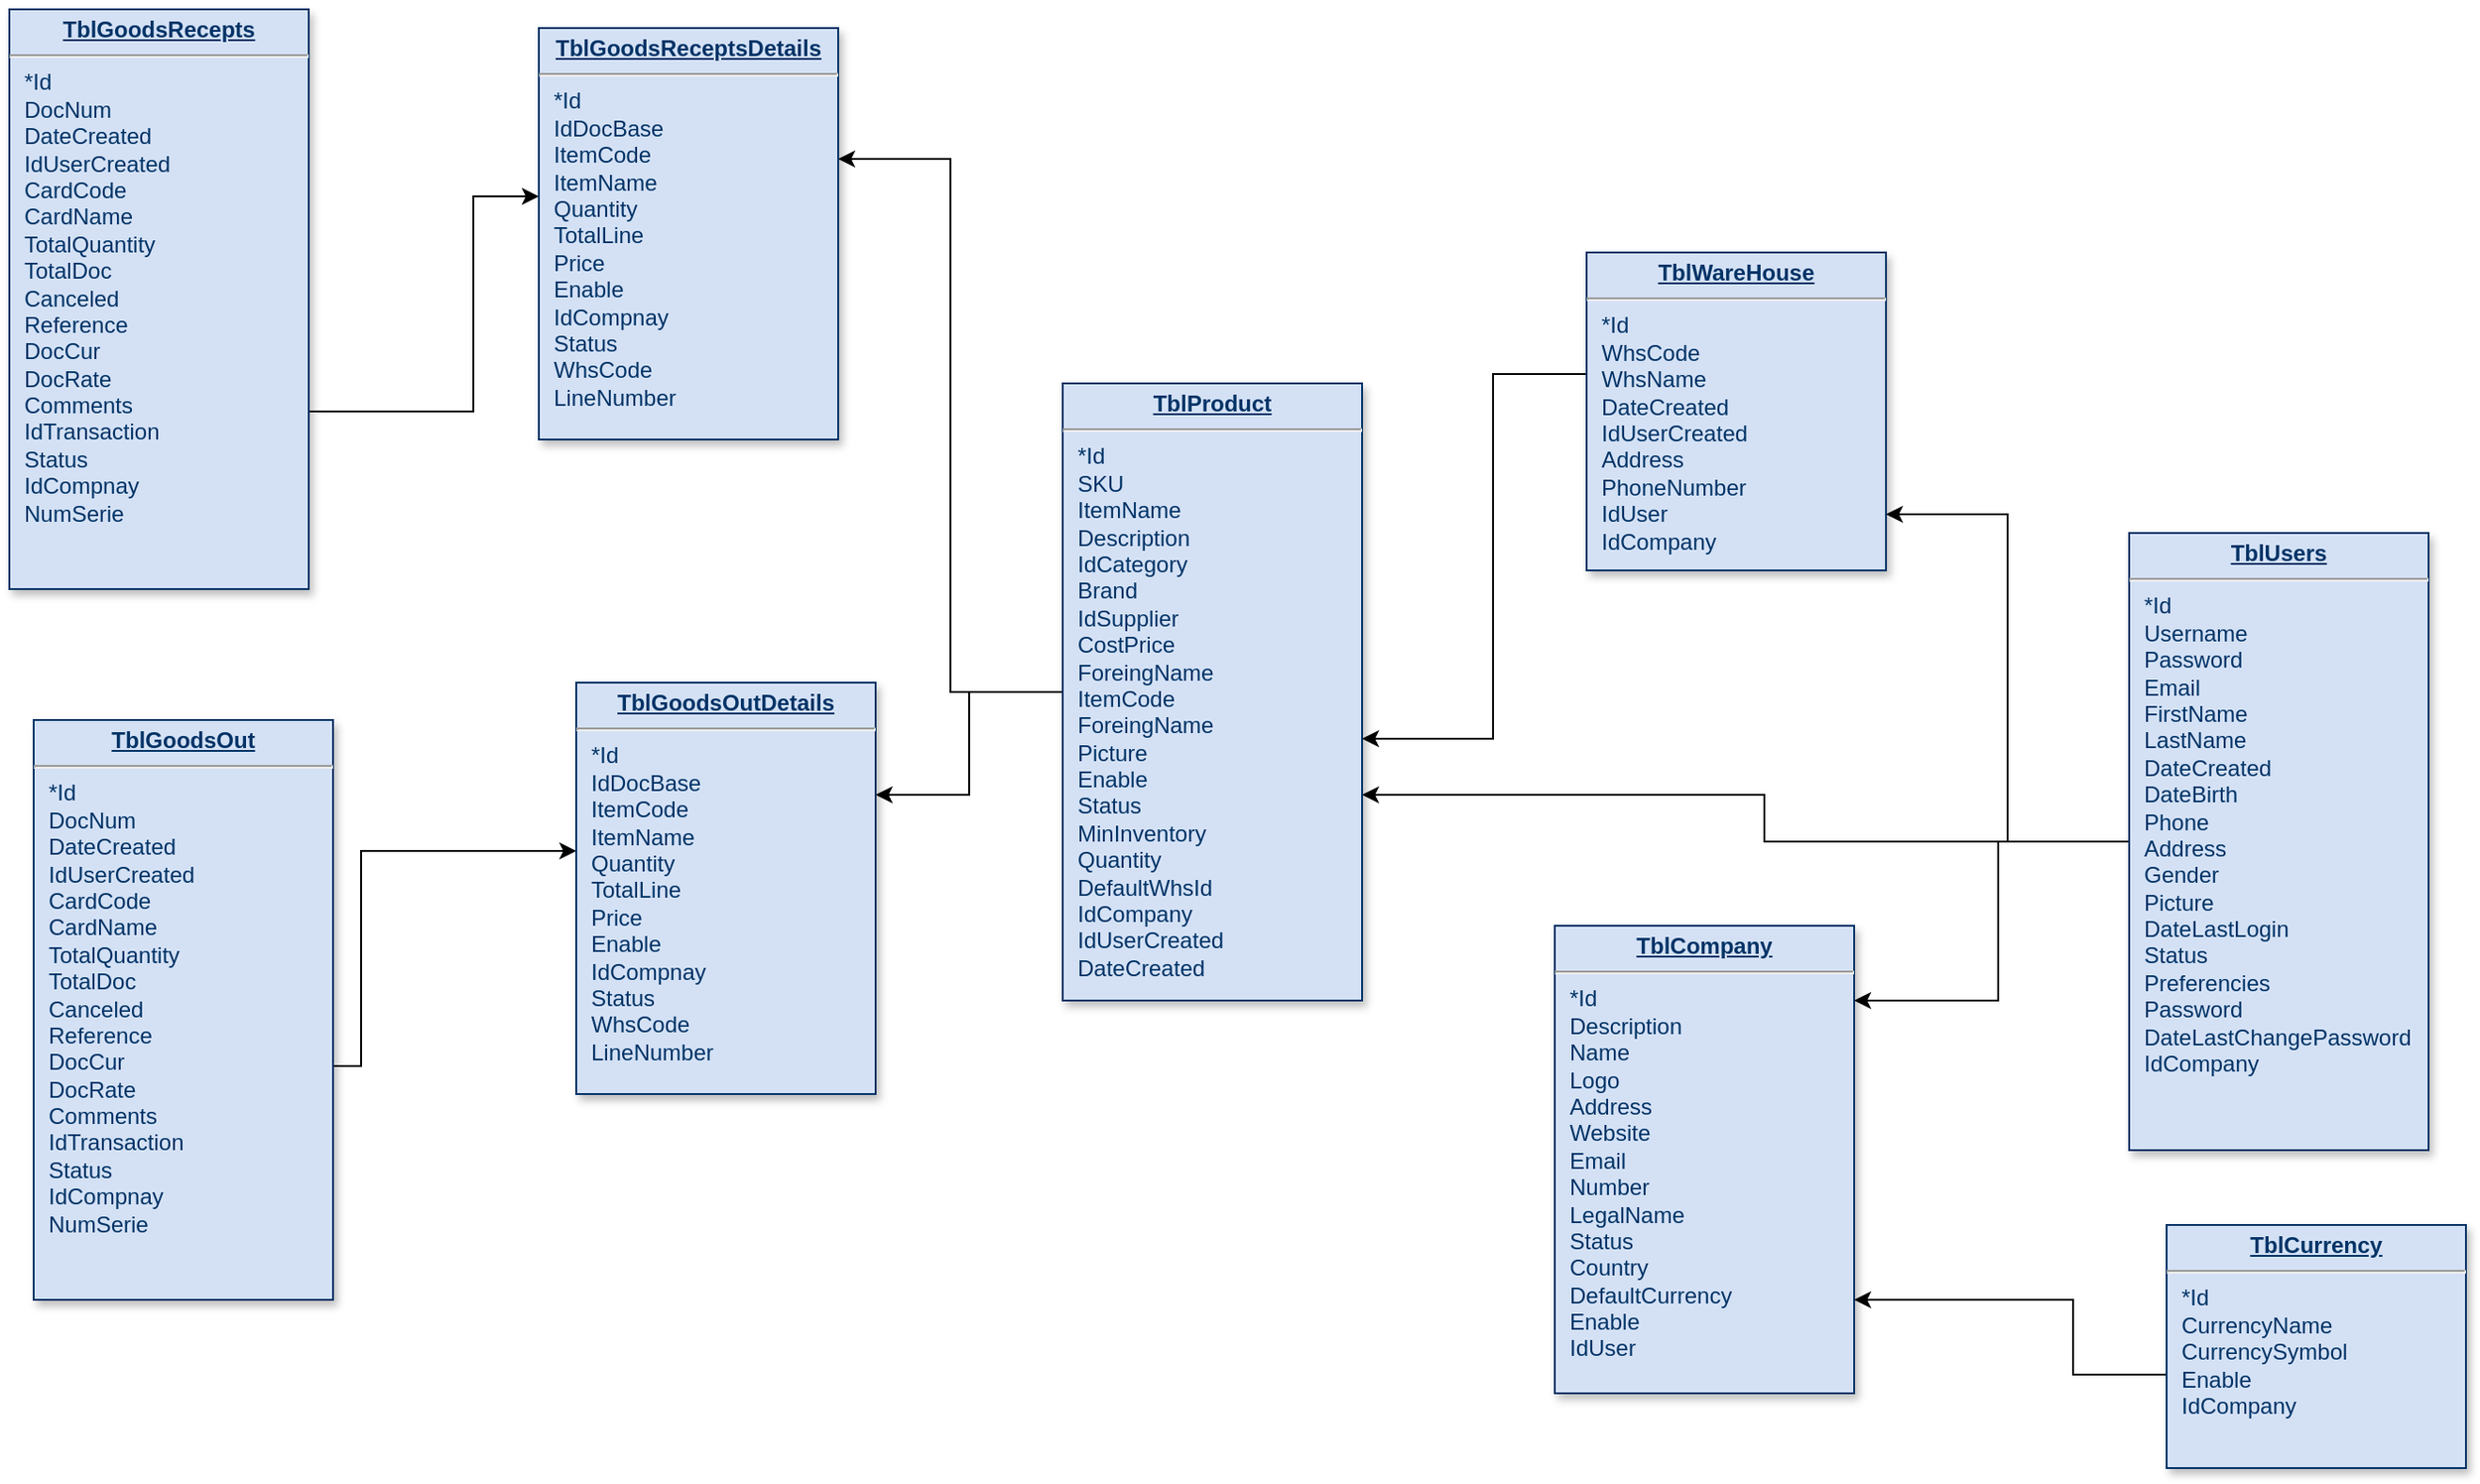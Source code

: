 <mxfile version="21.7.5" type="github">
  <diagram name="Page-1" id="efa7a0a1-bf9b-a30e-e6df-94a7791c09e9">
    <mxGraphModel dx="2021" dy="1821" grid="1" gridSize="10" guides="1" tooltips="1" connect="1" arrows="1" fold="1" page="1" pageScale="1" pageWidth="826" pageHeight="1169" background="none" math="0" shadow="0">
      <root>
        <mxCell id="0" />
        <mxCell id="1" parent="0" />
        <mxCell id="23" value="&lt;p style=&quot;margin: 0px; margin-top: 4px; text-align: center; text-decoration: underline;&quot;&gt;&lt;b&gt;TblCompany&lt;/b&gt;&lt;/p&gt;&lt;hr&gt;&lt;p style=&quot;margin: 0px; margin-left: 8px;&quot;&gt;*Id&lt;/p&gt;&lt;p style=&quot;margin: 0px; margin-left: 8px;&quot;&gt;Description&lt;/p&gt;&lt;p style=&quot;margin: 0px; margin-left: 8px;&quot;&gt;Name&lt;/p&gt;&lt;p style=&quot;margin: 0px; margin-left: 8px;&quot;&gt;Logo&lt;/p&gt;&lt;p style=&quot;margin: 0px; margin-left: 8px;&quot;&gt;Address&lt;/p&gt;&lt;p style=&quot;margin: 0px; margin-left: 8px;&quot;&gt;Website&lt;/p&gt;&lt;p style=&quot;margin: 0px; margin-left: 8px;&quot;&gt;Email&lt;/p&gt;&lt;p style=&quot;margin: 0px; margin-left: 8px;&quot;&gt;Number&lt;/p&gt;&lt;p style=&quot;margin: 0px; margin-left: 8px;&quot;&gt;LegalName&lt;/p&gt;&lt;p style=&quot;margin: 0px; margin-left: 8px;&quot;&gt;Status&lt;/p&gt;&lt;p style=&quot;margin: 0px; margin-left: 8px;&quot;&gt;Country&lt;/p&gt;&lt;p style=&quot;margin: 0px; margin-left: 8px;&quot;&gt;DefaultCurrency&lt;/p&gt;&lt;p style=&quot;margin: 0px; margin-left: 8px;&quot;&gt;Enable&lt;/p&gt;&lt;p style=&quot;margin: 0px; margin-left: 8px;&quot;&gt;IdUser&lt;/p&gt;&lt;p style=&quot;margin: 0px; margin-left: 8px;&quot;&gt;&lt;br&gt;&lt;/p&gt;&lt;p style=&quot;margin: 0px; margin-left: 8px;&quot;&gt;&lt;br&gt;&lt;/p&gt;" style="verticalAlign=top;align=left;overflow=fill;fontSize=12;fontFamily=Helvetica;html=1;strokeColor=#003366;shadow=1;fillColor=#D4E1F5;fontColor=#003366" parent="1" vertex="1">
          <mxGeometry x="253" y="30" width="160" height="250" as="geometry" />
        </mxCell>
        <mxCell id="meK2owdiH_e1hRAQddtT-117" style="edgeStyle=orthogonalEdgeStyle;rounded=0;orthogonalLoop=1;jettySize=auto;html=1;" edge="1" parent="1" source="meK2owdiH_e1hRAQddtT-115" target="23">
          <mxGeometry relative="1" as="geometry">
            <mxPoint x="430" y="320" as="targetPoint" />
            <Array as="points">
              <mxPoint x="530" y="270" />
              <mxPoint x="530" y="230" />
            </Array>
          </mxGeometry>
        </mxCell>
        <mxCell id="meK2owdiH_e1hRAQddtT-115" value="&lt;p style=&quot;margin: 0px; margin-top: 4px; text-align: center; text-decoration: underline;&quot;&gt;&lt;b&gt;TblCurrency&lt;/b&gt;&lt;/p&gt;&lt;hr&gt;&lt;p style=&quot;margin: 0px; margin-left: 8px;&quot;&gt;*Id&lt;/p&gt;&lt;p style=&quot;margin: 0px; margin-left: 8px;&quot;&gt;CurrencyName&lt;/p&gt;&lt;p style=&quot;margin: 0px; margin-left: 8px;&quot;&gt;CurrencySymbol&lt;/p&gt;&lt;p style=&quot;margin: 0px; margin-left: 8px;&quot;&gt;Enable&lt;/p&gt;&lt;p style=&quot;margin: 0px; margin-left: 8px;&quot;&gt;IdCompany&lt;/p&gt;&lt;p style=&quot;margin: 0px; margin-left: 8px;&quot;&gt;&lt;br&gt;&lt;/p&gt;&lt;p style=&quot;margin: 0px; margin-left: 8px;&quot;&gt;&lt;br&gt;&lt;/p&gt;&lt;p style=&quot;margin: 0px; margin-left: 8px;&quot;&gt;&lt;br&gt;&lt;/p&gt;" style="verticalAlign=top;align=left;overflow=fill;fontSize=12;fontFamily=Helvetica;html=1;strokeColor=#003366;shadow=1;fillColor=#D4E1F5;fontColor=#003366" vertex="1" parent="1">
          <mxGeometry x="580" y="190" width="160" height="130" as="geometry" />
        </mxCell>
        <mxCell id="meK2owdiH_e1hRAQddtT-120" style="edgeStyle=orthogonalEdgeStyle;rounded=0;orthogonalLoop=1;jettySize=auto;html=1;" edge="1" parent="1" source="meK2owdiH_e1hRAQddtT-118" target="23">
          <mxGeometry relative="1" as="geometry">
            <Array as="points">
              <mxPoint x="490" y="-15" />
              <mxPoint x="490" y="70" />
            </Array>
          </mxGeometry>
        </mxCell>
        <mxCell id="meK2owdiH_e1hRAQddtT-124" style="edgeStyle=orthogonalEdgeStyle;rounded=0;orthogonalLoop=1;jettySize=auto;html=1;" edge="1" parent="1" source="meK2owdiH_e1hRAQddtT-118" target="meK2owdiH_e1hRAQddtT-122">
          <mxGeometry relative="1" as="geometry">
            <Array as="points">
              <mxPoint x="495" y="-15" />
              <mxPoint x="495" y="-190" />
            </Array>
          </mxGeometry>
        </mxCell>
        <mxCell id="meK2owdiH_e1hRAQddtT-125" style="edgeStyle=orthogonalEdgeStyle;rounded=0;orthogonalLoop=1;jettySize=auto;html=1;" edge="1" parent="1" source="meK2owdiH_e1hRAQddtT-118" target="meK2owdiH_e1hRAQddtT-121">
          <mxGeometry relative="1" as="geometry">
            <Array as="points">
              <mxPoint x="365" y="-15" />
              <mxPoint x="365" y="-40" />
            </Array>
          </mxGeometry>
        </mxCell>
        <mxCell id="meK2owdiH_e1hRAQddtT-118" value="&lt;p style=&quot;margin: 0px; margin-top: 4px; text-align: center; text-decoration: underline;&quot;&gt;&lt;b&gt;TblUsers&lt;/b&gt;&lt;/p&gt;&lt;hr&gt;&lt;p style=&quot;margin: 0px; margin-left: 8px;&quot;&gt;*Id&lt;/p&gt;&lt;p style=&quot;margin: 0px; margin-left: 8px;&quot;&gt;Username&lt;/p&gt;&lt;p style=&quot;margin: 0px; margin-left: 8px;&quot;&gt;Password&lt;/p&gt;&lt;p style=&quot;margin: 0px; margin-left: 8px;&quot;&gt;Email&lt;/p&gt;&lt;p style=&quot;margin: 0px; margin-left: 8px;&quot;&gt;FirstName&lt;/p&gt;&lt;p style=&quot;margin: 0px; margin-left: 8px;&quot;&gt;LastName&lt;/p&gt;&lt;p style=&quot;margin: 0px; margin-left: 8px;&quot;&gt;DateCreated&lt;/p&gt;&lt;p style=&quot;margin: 0px; margin-left: 8px;&quot;&gt;DateBirth&lt;/p&gt;&lt;p style=&quot;margin: 0px; margin-left: 8px;&quot;&gt;Phone&lt;/p&gt;&lt;p style=&quot;margin: 0px; margin-left: 8px;&quot;&gt;Address&lt;/p&gt;&lt;p style=&quot;margin: 0px; margin-left: 8px;&quot;&gt;Gender&lt;/p&gt;&lt;p style=&quot;margin: 0px; margin-left: 8px;&quot;&gt;Picture&lt;/p&gt;&lt;p style=&quot;margin: 0px; margin-left: 8px;&quot;&gt;DateLastLogin&lt;/p&gt;&lt;p style=&quot;margin: 0px; margin-left: 8px;&quot;&gt;Status&lt;/p&gt;&lt;p style=&quot;margin: 0px; margin-left: 8px;&quot;&gt;Preferencies&lt;/p&gt;&lt;p style=&quot;margin: 0px; margin-left: 8px;&quot;&gt;Password&lt;/p&gt;&lt;p style=&quot;margin: 0px; margin-left: 8px;&quot;&gt;DateLastChangePassword&lt;/p&gt;&lt;p style=&quot;margin: 0px; margin-left: 8px;&quot;&gt;IdCompany&lt;/p&gt;&lt;p style=&quot;margin: 0px; margin-left: 8px;&quot;&gt;&lt;br&gt;&lt;/p&gt;&lt;p style=&quot;margin: 0px; margin-left: 8px;&quot;&gt;&lt;br&gt;&lt;/p&gt;" style="verticalAlign=top;align=left;overflow=fill;fontSize=12;fontFamily=Helvetica;html=1;strokeColor=#003366;shadow=1;fillColor=#D4E1F5;fontColor=#003366" vertex="1" parent="1">
          <mxGeometry x="560" y="-180" width="160" height="330" as="geometry" />
        </mxCell>
        <mxCell id="meK2owdiH_e1hRAQddtT-133" style="edgeStyle=orthogonalEdgeStyle;rounded=0;orthogonalLoop=1;jettySize=auto;html=1;" edge="1" parent="1" source="meK2owdiH_e1hRAQddtT-121" target="meK2owdiH_e1hRAQddtT-132">
          <mxGeometry relative="1" as="geometry">
            <Array as="points">
              <mxPoint x="-60" y="-95" />
              <mxPoint x="-60" y="-40" />
            </Array>
          </mxGeometry>
        </mxCell>
        <mxCell id="meK2owdiH_e1hRAQddtT-134" style="edgeStyle=orthogonalEdgeStyle;rounded=0;orthogonalLoop=1;jettySize=auto;html=1;" edge="1" parent="1" source="meK2owdiH_e1hRAQddtT-121" target="meK2owdiH_e1hRAQddtT-127">
          <mxGeometry relative="1" as="geometry">
            <Array as="points">
              <mxPoint x="-70" y="-95" />
              <mxPoint x="-70" y="-380" />
            </Array>
          </mxGeometry>
        </mxCell>
        <mxCell id="meK2owdiH_e1hRAQddtT-121" value="&lt;p style=&quot;margin: 0px; margin-top: 4px; text-align: center; text-decoration: underline;&quot;&gt;&lt;b&gt;TblProduct&lt;/b&gt;&lt;/p&gt;&lt;hr&gt;&lt;p style=&quot;margin: 0px; margin-left: 8px;&quot;&gt;*Id&lt;/p&gt;&lt;p style=&quot;margin: 0px; margin-left: 8px;&quot;&gt;SKU&lt;/p&gt;&lt;p style=&quot;margin: 0px; margin-left: 8px;&quot;&gt;ItemName&lt;/p&gt;&lt;p style=&quot;margin: 0px; margin-left: 8px;&quot;&gt;Description&lt;/p&gt;&lt;p style=&quot;margin: 0px; margin-left: 8px;&quot;&gt;IdCategory&lt;/p&gt;&lt;p style=&quot;margin: 0px; margin-left: 8px;&quot;&gt;Brand&lt;/p&gt;&lt;p style=&quot;margin: 0px; margin-left: 8px;&quot;&gt;IdSupplier&lt;/p&gt;&lt;p style=&quot;margin: 0px; margin-left: 8px;&quot;&gt;CostPrice&lt;/p&gt;&lt;p style=&quot;margin: 0px; margin-left: 8px;&quot;&gt;ForeingName&lt;/p&gt;&lt;p style=&quot;margin: 0px; margin-left: 8px;&quot;&gt;ItemCode&lt;/p&gt;&lt;p style=&quot;margin: 0px; margin-left: 8px;&quot;&gt;ForeingName&lt;/p&gt;&lt;p style=&quot;margin: 0px; margin-left: 8px;&quot;&gt;Picture&lt;/p&gt;&lt;p style=&quot;margin: 0px; margin-left: 8px;&quot;&gt;Enable&lt;/p&gt;&lt;p style=&quot;margin: 0px; margin-left: 8px;&quot;&gt;Status&lt;/p&gt;&lt;p style=&quot;margin: 0px; margin-left: 8px;&quot;&gt;MinInventory&lt;/p&gt;&lt;p style=&quot;margin: 0px; margin-left: 8px;&quot;&gt;Quantity&lt;/p&gt;&lt;p style=&quot;margin: 0px; margin-left: 8px;&quot;&gt;DefaultWhsId&lt;/p&gt;&lt;p style=&quot;margin: 0px; margin-left: 8px;&quot;&gt;IdCompany&lt;/p&gt;&lt;p style=&quot;margin: 0px; margin-left: 8px;&quot;&gt;IdUserCreated&lt;/p&gt;&lt;p style=&quot;margin: 0px; margin-left: 8px;&quot;&gt;DateCreated&lt;/p&gt;&lt;p style=&quot;margin: 0px; margin-left: 8px;&quot;&gt;&lt;br&gt;&lt;/p&gt;&lt;p style=&quot;margin: 0px; margin-left: 8px;&quot;&gt;&lt;br&gt;&lt;/p&gt;" style="verticalAlign=top;align=left;overflow=fill;fontSize=12;fontFamily=Helvetica;html=1;strokeColor=#003366;shadow=1;fillColor=#D4E1F5;fontColor=#003366" vertex="1" parent="1">
          <mxGeometry x="-10" y="-260" width="160" height="330" as="geometry" />
        </mxCell>
        <mxCell id="meK2owdiH_e1hRAQddtT-123" style="edgeStyle=orthogonalEdgeStyle;rounded=0;orthogonalLoop=1;jettySize=auto;html=1;" edge="1" parent="1" source="meK2owdiH_e1hRAQddtT-122" target="meK2owdiH_e1hRAQddtT-121">
          <mxGeometry relative="1" as="geometry">
            <Array as="points">
              <mxPoint x="220" y="-265" />
              <mxPoint x="220" y="-70" />
            </Array>
          </mxGeometry>
        </mxCell>
        <mxCell id="meK2owdiH_e1hRAQddtT-122" value="&lt;p style=&quot;margin: 0px; margin-top: 4px; text-align: center; text-decoration: underline;&quot;&gt;&lt;b&gt;TblWareHouse&lt;/b&gt;&lt;/p&gt;&lt;hr&gt;&lt;p style=&quot;margin: 0px; margin-left: 8px;&quot;&gt;*Id&lt;/p&gt;&lt;p style=&quot;margin: 0px; margin-left: 8px;&quot;&gt;WhsCode&lt;/p&gt;&lt;p style=&quot;margin: 0px; margin-left: 8px;&quot;&gt;WhsName&lt;br&gt;&lt;/p&gt;&lt;p style=&quot;margin: 0px; margin-left: 8px;&quot;&gt;DateCreated&lt;/p&gt;&lt;p style=&quot;margin: 0px; margin-left: 8px;&quot;&gt;IdUserCreated&lt;/p&gt;&lt;p style=&quot;margin: 0px; margin-left: 8px;&quot;&gt;Address&lt;/p&gt;&lt;p style=&quot;margin: 0px; margin-left: 8px;&quot;&gt;PhoneNumber&lt;/p&gt;&lt;p style=&quot;margin: 0px; margin-left: 8px;&quot;&gt;IdUser&lt;/p&gt;&lt;p style=&quot;margin: 0px; margin-left: 8px;&quot;&gt;IdCompany&lt;/p&gt;" style="verticalAlign=top;align=left;overflow=fill;fontSize=12;fontFamily=Helvetica;html=1;strokeColor=#003366;shadow=1;fillColor=#D4E1F5;fontColor=#003366" vertex="1" parent="1">
          <mxGeometry x="270" y="-330" width="160" height="170" as="geometry" />
        </mxCell>
        <mxCell id="meK2owdiH_e1hRAQddtT-128" style="edgeStyle=orthogonalEdgeStyle;rounded=0;orthogonalLoop=1;jettySize=auto;html=1;" edge="1" parent="1" source="meK2owdiH_e1hRAQddtT-126" target="meK2owdiH_e1hRAQddtT-127">
          <mxGeometry relative="1" as="geometry">
            <Array as="points">
              <mxPoint x="-325" y="-245" />
              <mxPoint x="-325" y="-360" />
            </Array>
          </mxGeometry>
        </mxCell>
        <mxCell id="meK2owdiH_e1hRAQddtT-126" value="&lt;p style=&quot;margin: 0px; margin-top: 4px; text-align: center; text-decoration: underline;&quot;&gt;&lt;b&gt;TblGoodsRecepts&lt;/b&gt;&lt;/p&gt;&lt;hr&gt;&lt;p style=&quot;margin: 0px; margin-left: 8px;&quot;&gt;*Id&lt;/p&gt;&lt;p style=&quot;margin: 0px; margin-left: 8px;&quot;&gt;DocNum&lt;/p&gt;&lt;p style=&quot;margin: 0px; margin-left: 8px;&quot;&gt;DateCreated&lt;/p&gt;&lt;p style=&quot;margin: 0px; margin-left: 8px;&quot;&gt;IdUserCreated&lt;/p&gt;&lt;p style=&quot;margin: 0px; margin-left: 8px;&quot;&gt;CardCode&lt;/p&gt;&lt;p style=&quot;margin: 0px; margin-left: 8px;&quot;&gt;CardName&lt;/p&gt;&lt;p style=&quot;margin: 0px; margin-left: 8px;&quot;&gt;TotalQuantity&lt;/p&gt;&lt;p style=&quot;margin: 0px; margin-left: 8px;&quot;&gt;TotalDoc&lt;/p&gt;&lt;p style=&quot;margin: 0px; margin-left: 8px;&quot;&gt;Canceled&lt;/p&gt;&lt;p style=&quot;margin: 0px; margin-left: 8px;&quot;&gt;Reference&lt;/p&gt;&lt;p style=&quot;margin: 0px; margin-left: 8px;&quot;&gt;DocCur&lt;/p&gt;&lt;p style=&quot;margin: 0px; margin-left: 8px;&quot;&gt;DocRate&lt;/p&gt;&lt;p style=&quot;margin: 0px; margin-left: 8px;&quot;&gt;Comments&lt;/p&gt;&lt;p style=&quot;margin: 0px; margin-left: 8px;&quot;&gt;IdTransaction&lt;/p&gt;&lt;p style=&quot;margin: 0px; margin-left: 8px;&quot;&gt;Status&lt;/p&gt;&lt;p style=&quot;margin: 0px; margin-left: 8px;&quot;&gt;IdCompnay&lt;br&gt;&lt;/p&gt;&lt;p style=&quot;margin: 0px; margin-left: 8px;&quot;&gt;NumSerie&lt;/p&gt;&lt;p style=&quot;margin: 0px; margin-left: 8px;&quot;&gt;&lt;br&gt;&lt;/p&gt;" style="verticalAlign=top;align=left;overflow=fill;fontSize=12;fontFamily=Helvetica;html=1;strokeColor=#003366;shadow=1;fillColor=#D4E1F5;fontColor=#003366" vertex="1" parent="1">
          <mxGeometry x="-573" y="-460" width="160" height="310" as="geometry" />
        </mxCell>
        <mxCell id="meK2owdiH_e1hRAQddtT-127" value="&lt;p style=&quot;margin: 0px; margin-top: 4px; text-align: center; text-decoration: underline;&quot;&gt;&lt;b&gt;TblGoodsReceptsDetails&lt;/b&gt;&lt;/p&gt;&lt;hr&gt;&lt;p style=&quot;margin: 0px; margin-left: 8px;&quot;&gt;*Id&lt;/p&gt;&lt;p style=&quot;margin: 0px; margin-left: 8px;&quot;&gt;IdDocBase&lt;/p&gt;&lt;p style=&quot;margin: 0px; margin-left: 8px;&quot;&gt;ItemCode&lt;/p&gt;&lt;p style=&quot;margin: 0px; margin-left: 8px;&quot;&gt;ItemName&lt;/p&gt;&lt;p style=&quot;margin: 0px; margin-left: 8px;&quot;&gt;Quantity&lt;/p&gt;&lt;p style=&quot;margin: 0px; margin-left: 8px;&quot;&gt;TotalLine&lt;/p&gt;&lt;p style=&quot;margin: 0px; margin-left: 8px;&quot;&gt;Price&lt;/p&gt;&lt;p style=&quot;margin: 0px; margin-left: 8px;&quot;&gt;Enable&lt;/p&gt;&lt;p style=&quot;margin: 0px; margin-left: 8px;&quot;&gt;IdCompnay&lt;/p&gt;&lt;p style=&quot;margin: 0px; margin-left: 8px;&quot;&gt;Status&lt;/p&gt;&lt;p style=&quot;margin: 0px; margin-left: 8px;&quot;&gt;WhsCode&lt;/p&gt;&lt;p style=&quot;margin: 0px; margin-left: 8px;&quot;&gt;LineNumber&lt;/p&gt;&lt;p style=&quot;margin: 0px; margin-left: 8px;&quot;&gt;&lt;br&gt;&lt;/p&gt;&lt;p style=&quot;margin: 0px; margin-left: 8px;&quot;&gt;&lt;br&gt;&lt;/p&gt;&lt;p style=&quot;margin: 0px; margin-left: 8px;&quot;&gt;&lt;br&gt;&lt;/p&gt;&lt;p style=&quot;margin: 0px; margin-left: 8px;&quot;&gt;&lt;br&gt;&lt;/p&gt;&lt;p style=&quot;margin: 0px; margin-left: 8px;&quot;&gt;&lt;br&gt;&lt;/p&gt;" style="verticalAlign=top;align=left;overflow=fill;fontSize=12;fontFamily=Helvetica;html=1;strokeColor=#003366;shadow=1;fillColor=#D4E1F5;fontColor=#003366" vertex="1" parent="1">
          <mxGeometry x="-290" y="-450" width="160" height="220" as="geometry" />
        </mxCell>
        <mxCell id="meK2owdiH_e1hRAQddtT-130" style="edgeStyle=orthogonalEdgeStyle;rounded=0;orthogonalLoop=1;jettySize=auto;html=1;" edge="1" parent="1" source="meK2owdiH_e1hRAQddtT-131" target="meK2owdiH_e1hRAQddtT-132">
          <mxGeometry relative="1" as="geometry">
            <Array as="points">
              <mxPoint x="-385" y="105" />
              <mxPoint x="-385" y="-10" />
            </Array>
          </mxGeometry>
        </mxCell>
        <mxCell id="meK2owdiH_e1hRAQddtT-131" value="&lt;p style=&quot;margin: 0px; margin-top: 4px; text-align: center; text-decoration: underline;&quot;&gt;&lt;b&gt;TblGoodsOut&lt;/b&gt;&lt;/p&gt;&lt;hr&gt;&lt;p style=&quot;margin: 0px; margin-left: 8px;&quot;&gt;*Id&lt;/p&gt;&lt;p style=&quot;margin: 0px; margin-left: 8px;&quot;&gt;DocNum&lt;/p&gt;&lt;p style=&quot;margin: 0px; margin-left: 8px;&quot;&gt;DateCreated&lt;/p&gt;&lt;p style=&quot;margin: 0px; margin-left: 8px;&quot;&gt;IdUserCreated&lt;/p&gt;&lt;p style=&quot;margin: 0px; margin-left: 8px;&quot;&gt;CardCode&lt;/p&gt;&lt;p style=&quot;margin: 0px; margin-left: 8px;&quot;&gt;CardName&lt;/p&gt;&lt;p style=&quot;margin: 0px; margin-left: 8px;&quot;&gt;TotalQuantity&lt;/p&gt;&lt;p style=&quot;margin: 0px; margin-left: 8px;&quot;&gt;TotalDoc&lt;/p&gt;&lt;p style=&quot;margin: 0px; margin-left: 8px;&quot;&gt;Canceled&lt;/p&gt;&lt;p style=&quot;margin: 0px; margin-left: 8px;&quot;&gt;Reference&lt;/p&gt;&lt;p style=&quot;margin: 0px; margin-left: 8px;&quot;&gt;DocCur&lt;/p&gt;&lt;p style=&quot;margin: 0px; margin-left: 8px;&quot;&gt;DocRate&lt;/p&gt;&lt;p style=&quot;margin: 0px; margin-left: 8px;&quot;&gt;Comments&lt;/p&gt;&lt;p style=&quot;margin: 0px; margin-left: 8px;&quot;&gt;IdTransaction&lt;/p&gt;&lt;p style=&quot;margin: 0px; margin-left: 8px;&quot;&gt;Status&lt;/p&gt;&lt;p style=&quot;margin: 0px; margin-left: 8px;&quot;&gt;IdCompnay&lt;br&gt;&lt;/p&gt;&lt;p style=&quot;margin: 0px; margin-left: 8px;&quot;&gt;NumSerie&lt;/p&gt;&lt;p style=&quot;margin: 0px; margin-left: 8px;&quot;&gt;&lt;br&gt;&lt;/p&gt;" style="verticalAlign=top;align=left;overflow=fill;fontSize=12;fontFamily=Helvetica;html=1;strokeColor=#003366;shadow=1;fillColor=#D4E1F5;fontColor=#003366" vertex="1" parent="1">
          <mxGeometry x="-560" y="-80" width="160" height="310" as="geometry" />
        </mxCell>
        <mxCell id="meK2owdiH_e1hRAQddtT-132" value="&lt;p style=&quot;margin: 0px; margin-top: 4px; text-align: center; text-decoration: underline;&quot;&gt;&lt;b&gt;TblGoodsOutDetails&lt;/b&gt;&lt;/p&gt;&lt;hr&gt;&lt;p style=&quot;margin: 0px; margin-left: 8px;&quot;&gt;*Id&lt;/p&gt;&lt;p style=&quot;margin: 0px; margin-left: 8px;&quot;&gt;IdDocBase&lt;/p&gt;&lt;p style=&quot;margin: 0px; margin-left: 8px;&quot;&gt;ItemCode&lt;/p&gt;&lt;p style=&quot;margin: 0px; margin-left: 8px;&quot;&gt;ItemName&lt;/p&gt;&lt;p style=&quot;margin: 0px; margin-left: 8px;&quot;&gt;Quantity&lt;/p&gt;&lt;p style=&quot;margin: 0px; margin-left: 8px;&quot;&gt;TotalLine&lt;/p&gt;&lt;p style=&quot;margin: 0px; margin-left: 8px;&quot;&gt;Price&lt;/p&gt;&lt;p style=&quot;margin: 0px; margin-left: 8px;&quot;&gt;Enable&lt;/p&gt;&lt;p style=&quot;margin: 0px; margin-left: 8px;&quot;&gt;IdCompnay&lt;/p&gt;&lt;p style=&quot;margin: 0px; margin-left: 8px;&quot;&gt;Status&lt;/p&gt;&lt;p style=&quot;margin: 0px; margin-left: 8px;&quot;&gt;WhsCode&lt;/p&gt;&lt;p style=&quot;margin: 0px; margin-left: 8px;&quot;&gt;LineNumber&lt;/p&gt;&lt;p style=&quot;margin: 0px; margin-left: 8px;&quot;&gt;&lt;br&gt;&lt;/p&gt;&lt;p style=&quot;margin: 0px; margin-left: 8px;&quot;&gt;&lt;br&gt;&lt;/p&gt;&lt;p style=&quot;margin: 0px; margin-left: 8px;&quot;&gt;&lt;br&gt;&lt;/p&gt;&lt;p style=&quot;margin: 0px; margin-left: 8px;&quot;&gt;&lt;br&gt;&lt;/p&gt;&lt;p style=&quot;margin: 0px; margin-left: 8px;&quot;&gt;&lt;br&gt;&lt;/p&gt;" style="verticalAlign=top;align=left;overflow=fill;fontSize=12;fontFamily=Helvetica;html=1;strokeColor=#003366;shadow=1;fillColor=#D4E1F5;fontColor=#003366" vertex="1" parent="1">
          <mxGeometry x="-270" y="-100" width="160" height="220" as="geometry" />
        </mxCell>
      </root>
    </mxGraphModel>
  </diagram>
</mxfile>
